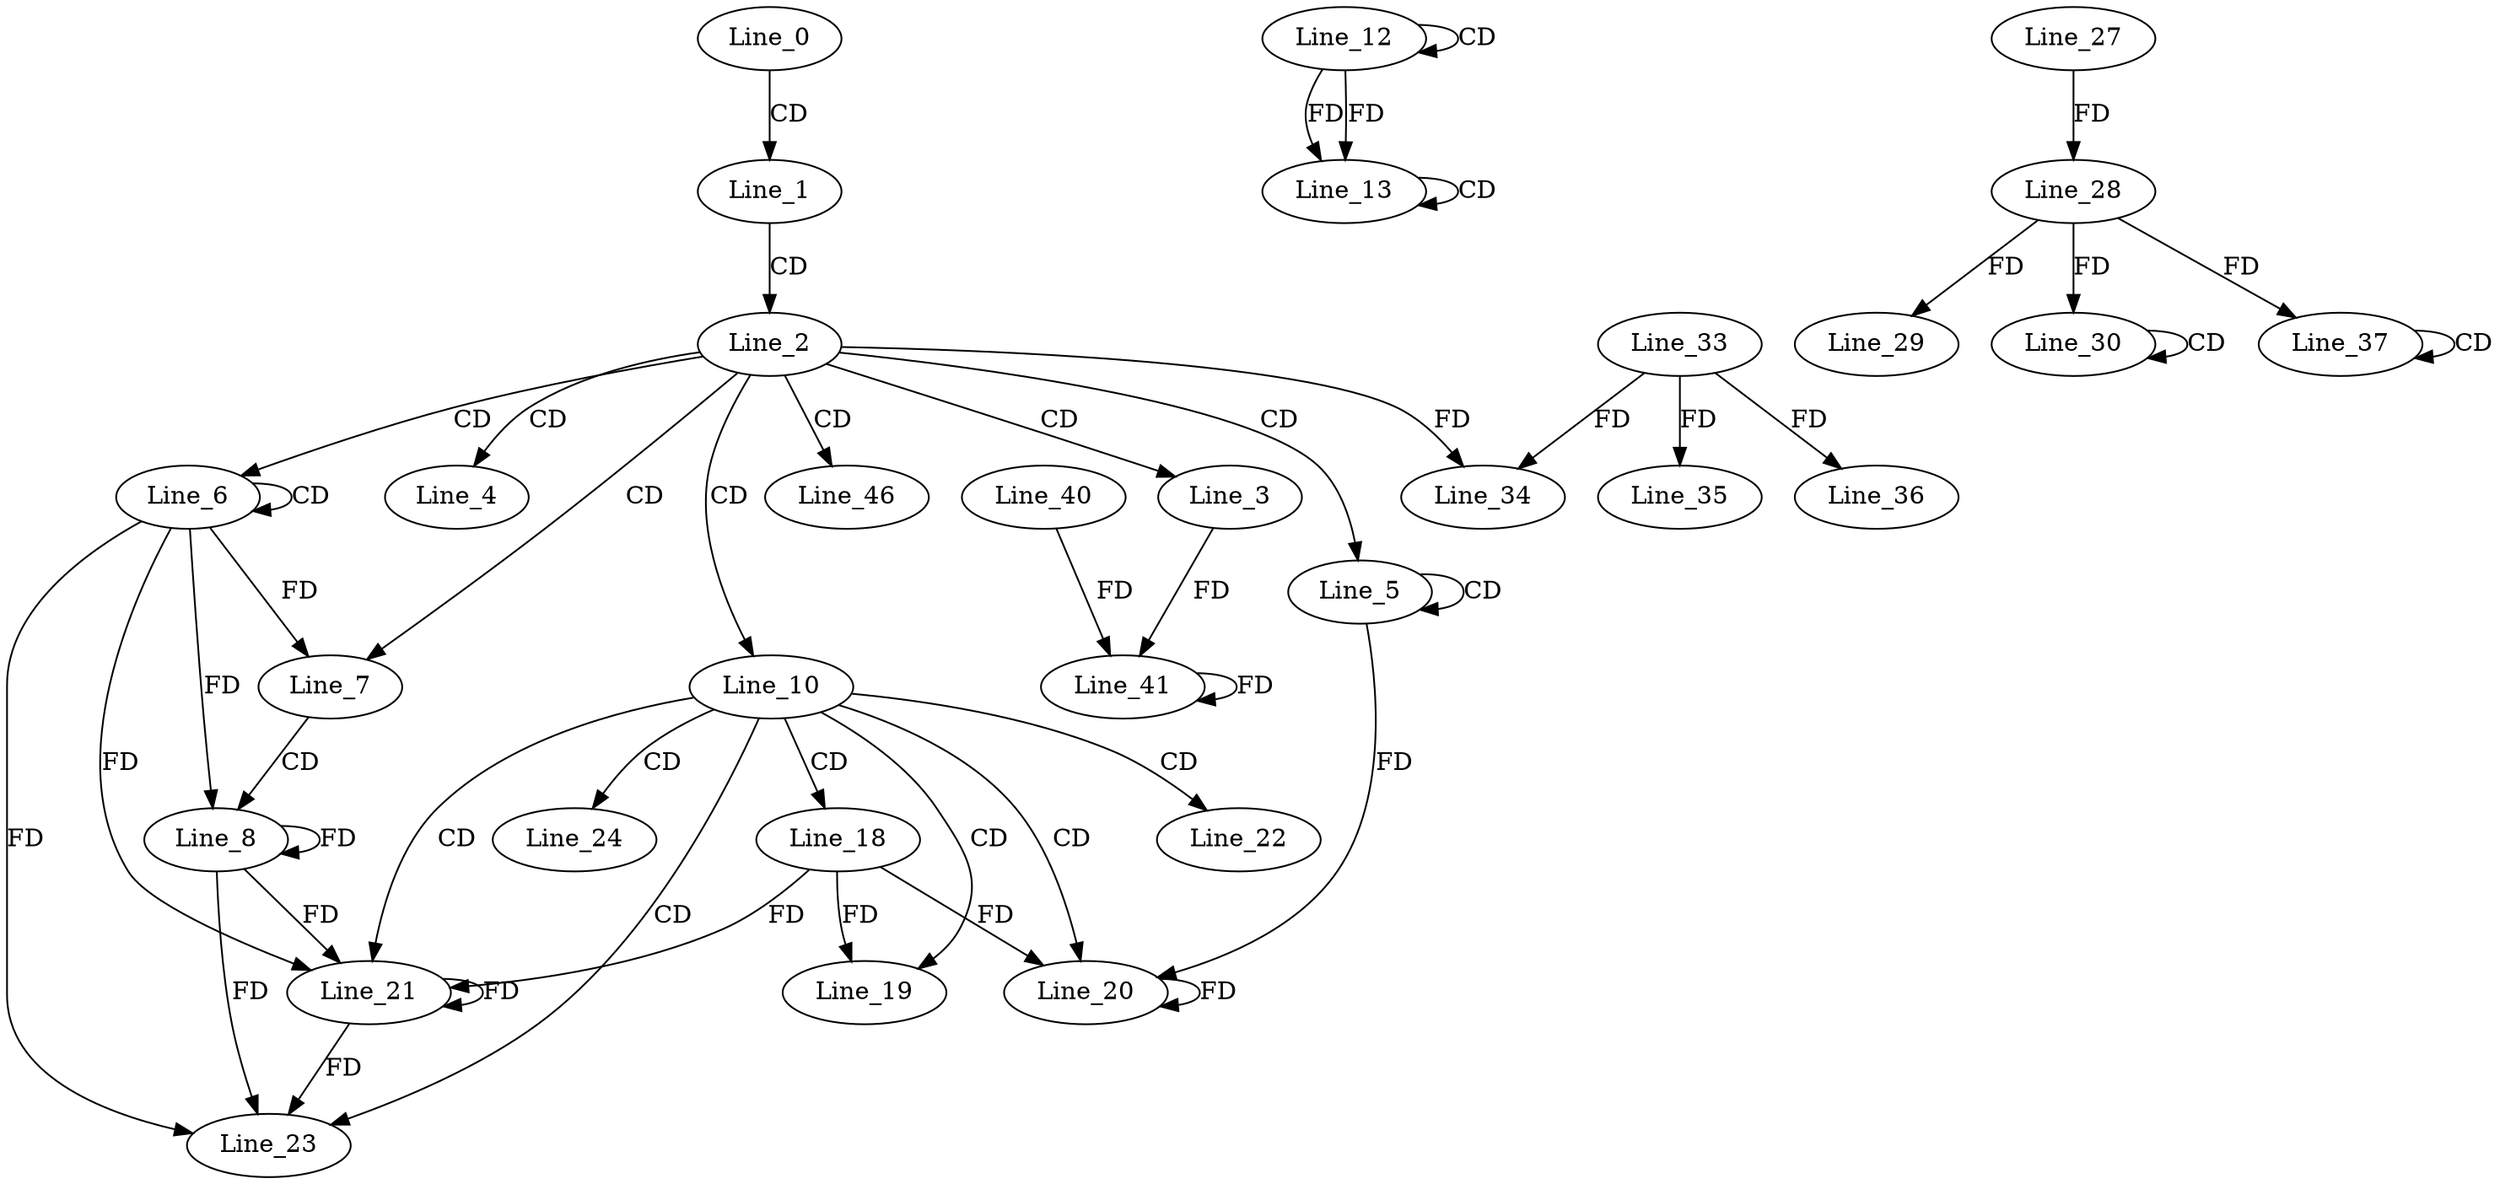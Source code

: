 digraph G {
  Line_0;
  Line_1;
  Line_2;
  Line_3;
  Line_4;
  Line_5;
  Line_5;
  Line_6;
  Line_6;
  Line_7;
  Line_7;
  Line_8;
  Line_10;
  Line_12;
  Line_12;
  Line_13;
  Line_13;
  Line_18;
  Line_19;
  Line_20;
  Line_20;
  Line_21;
  Line_21;
  Line_22;
  Line_23;
  Line_24;
  Line_27;
  Line_28;
  Line_28;
  Line_29;
  Line_30;
  Line_30;
  Line_33;
  Line_34;
  Line_35;
  Line_36;
  Line_37;
  Line_37;
  Line_41;
  Line_41;
  Line_40;
  Line_46;
  Line_0 -> Line_1 [ label="CD" ];
  Line_1 -> Line_2 [ label="CD" ];
  Line_2 -> Line_3 [ label="CD" ];
  Line_2 -> Line_4 [ label="CD" ];
  Line_2 -> Line_5 [ label="CD" ];
  Line_5 -> Line_5 [ label="CD" ];
  Line_2 -> Line_6 [ label="CD" ];
  Line_6 -> Line_6 [ label="CD" ];
  Line_2 -> Line_7 [ label="CD" ];
  Line_6 -> Line_7 [ label="FD" ];
  Line_7 -> Line_8 [ label="CD" ];
  Line_6 -> Line_8 [ label="FD" ];
  Line_8 -> Line_8 [ label="FD" ];
  Line_2 -> Line_10 [ label="CD" ];
  Line_12 -> Line_12 [ label="CD" ];
  Line_12 -> Line_13 [ label="FD" ];
  Line_13 -> Line_13 [ label="CD" ];
  Line_12 -> Line_13 [ label="FD" ];
  Line_10 -> Line_18 [ label="CD" ];
  Line_10 -> Line_19 [ label="CD" ];
  Line_18 -> Line_19 [ label="FD" ];
  Line_10 -> Line_20 [ label="CD" ];
  Line_5 -> Line_20 [ label="FD" ];
  Line_20 -> Line_20 [ label="FD" ];
  Line_18 -> Line_20 [ label="FD" ];
  Line_10 -> Line_21 [ label="CD" ];
  Line_6 -> Line_21 [ label="FD" ];
  Line_8 -> Line_21 [ label="FD" ];
  Line_21 -> Line_21 [ label="FD" ];
  Line_18 -> Line_21 [ label="FD" ];
  Line_10 -> Line_22 [ label="CD" ];
  Line_10 -> Line_23 [ label="CD" ];
  Line_6 -> Line_23 [ label="FD" ];
  Line_8 -> Line_23 [ label="FD" ];
  Line_21 -> Line_23 [ label="FD" ];
  Line_10 -> Line_24 [ label="CD" ];
  Line_27 -> Line_28 [ label="FD" ];
  Line_28 -> Line_29 [ label="FD" ];
  Line_30 -> Line_30 [ label="CD" ];
  Line_28 -> Line_30 [ label="FD" ];
  Line_33 -> Line_34 [ label="FD" ];
  Line_2 -> Line_34 [ label="FD" ];
  Line_33 -> Line_35 [ label="FD" ];
  Line_33 -> Line_36 [ label="FD" ];
  Line_37 -> Line_37 [ label="CD" ];
  Line_28 -> Line_37 [ label="FD" ];
  Line_3 -> Line_41 [ label="FD" ];
  Line_41 -> Line_41 [ label="FD" ];
  Line_40 -> Line_41 [ label="FD" ];
  Line_2 -> Line_46 [ label="CD" ];
}
